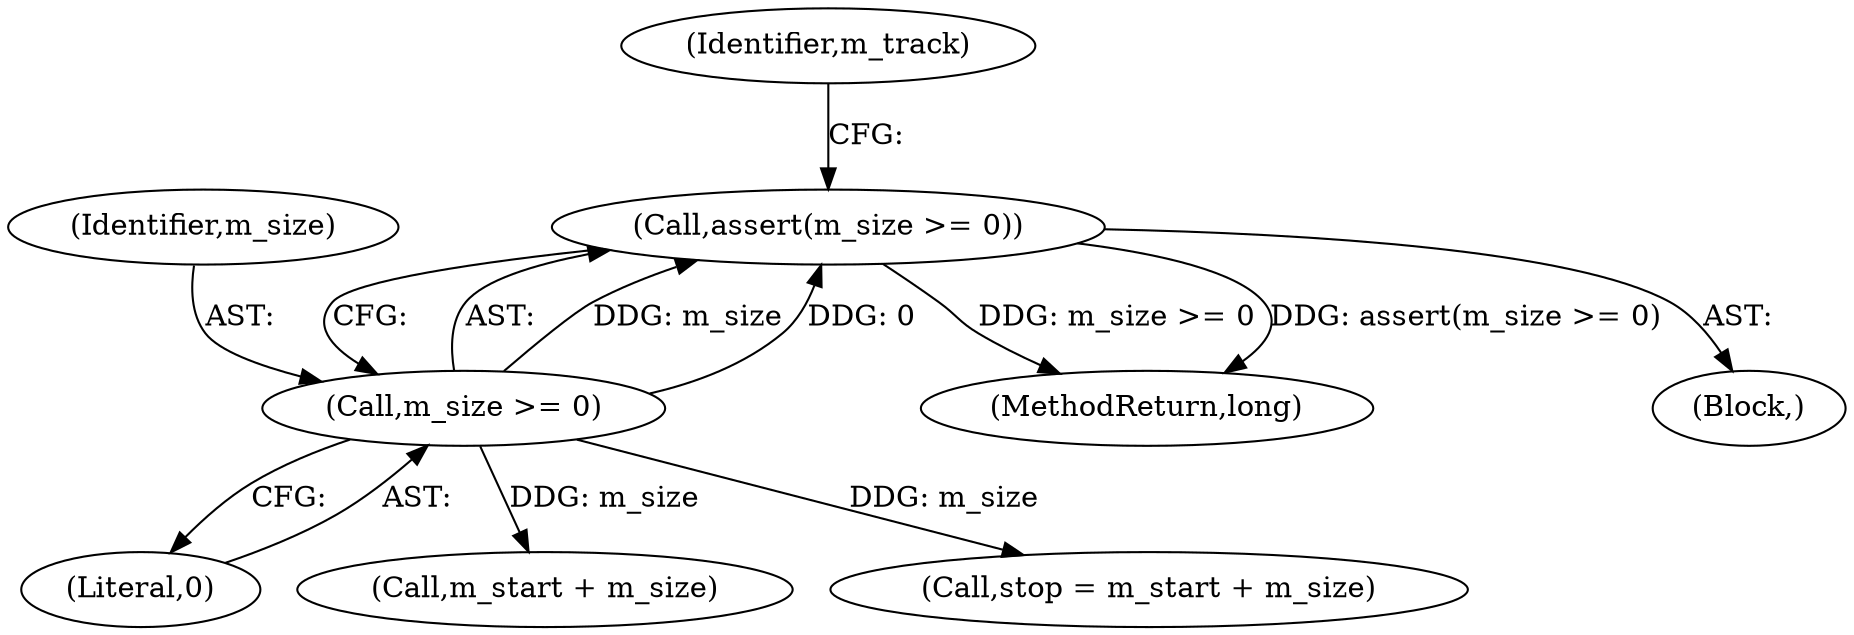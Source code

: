 digraph "0_Android_cc274e2abe8b2a6698a5c47d8aa4bb45f1f9538d_33@API" {
"1000144" [label="(Call,assert(m_size >= 0))"];
"1000145" [label="(Call,m_size >= 0)"];
"1000144" [label="(Call,assert(m_size >= 0))"];
"1001066" [label="(MethodReturn,long)"];
"1000145" [label="(Call,m_size >= 0)"];
"1000146" [label="(Identifier,m_size)"];
"1000147" [label="(Literal,0)"];
"1000167" [label="(Call,m_start + m_size)"];
"1000150" [label="(Identifier,m_track)"];
"1000165" [label="(Call,stop = m_start + m_size)"];
"1000123" [label="(Block,)"];
"1000144" -> "1000123"  [label="AST: "];
"1000144" -> "1000145"  [label="CFG: "];
"1000145" -> "1000144"  [label="AST: "];
"1000150" -> "1000144"  [label="CFG: "];
"1000144" -> "1001066"  [label="DDG: assert(m_size >= 0)"];
"1000144" -> "1001066"  [label="DDG: m_size >= 0"];
"1000145" -> "1000144"  [label="DDG: m_size"];
"1000145" -> "1000144"  [label="DDG: 0"];
"1000145" -> "1000147"  [label="CFG: "];
"1000146" -> "1000145"  [label="AST: "];
"1000147" -> "1000145"  [label="AST: "];
"1000145" -> "1000165"  [label="DDG: m_size"];
"1000145" -> "1000167"  [label="DDG: m_size"];
}
